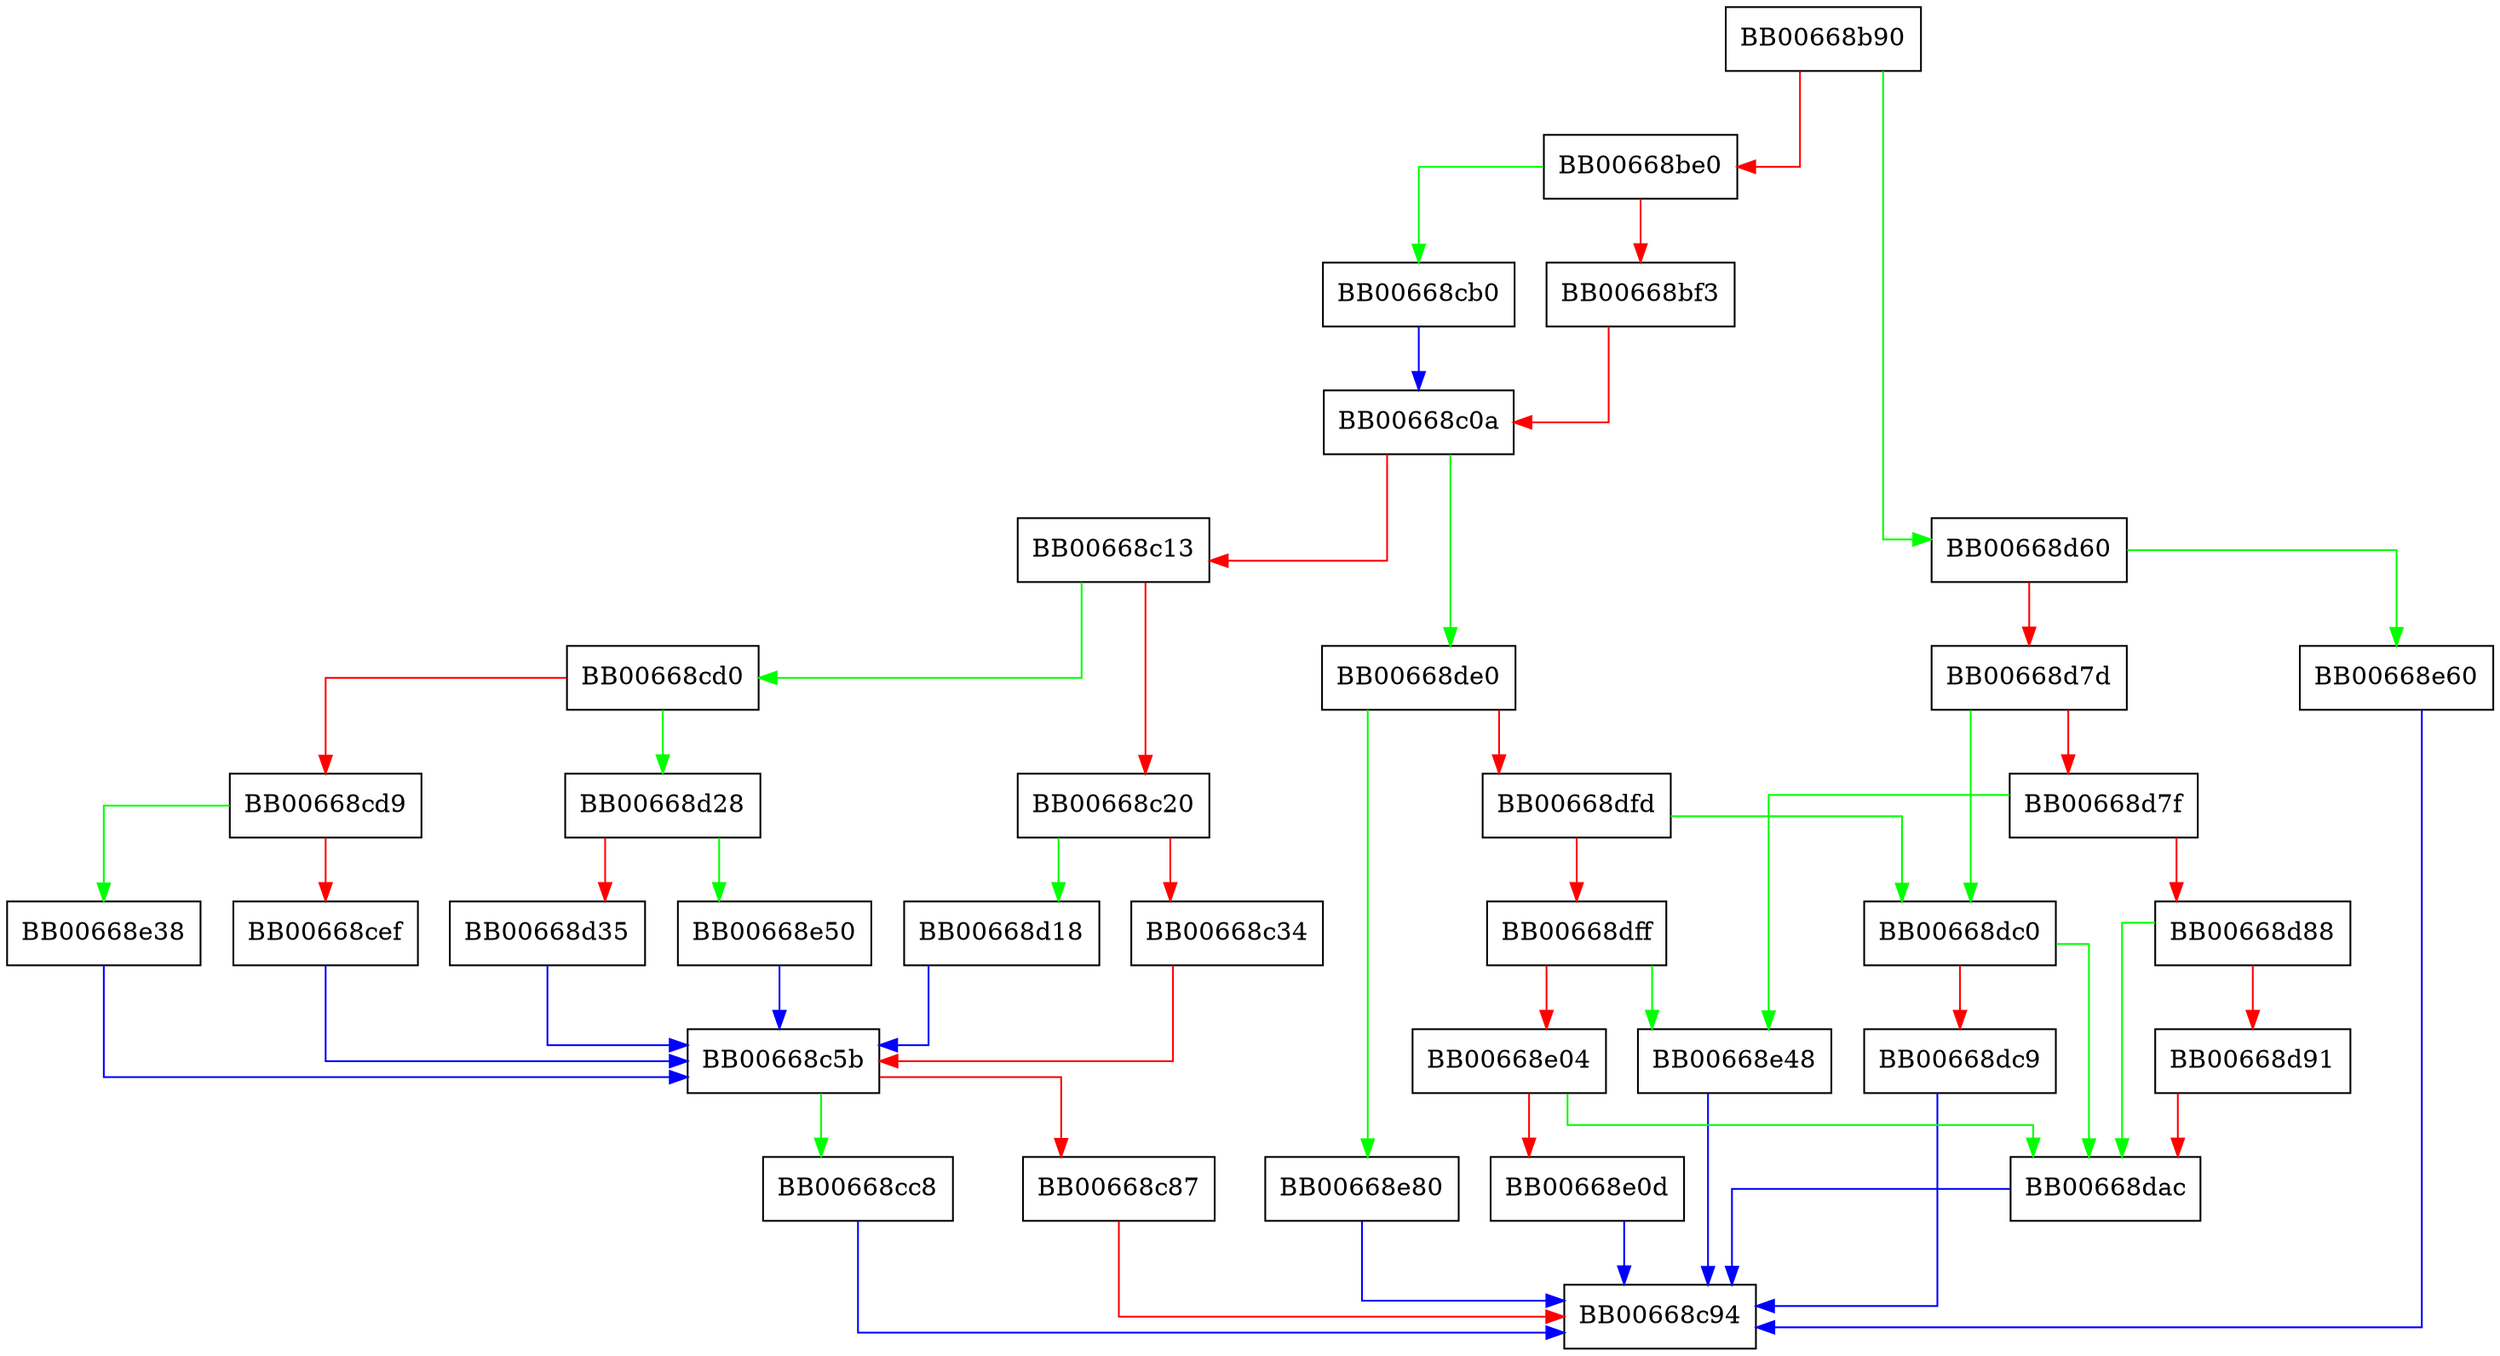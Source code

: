 digraph X509V3_EXT_print {
  node [shape="box"];
  graph [splines=ortho];
  BB00668b90 -> BB00668d60 [color="green"];
  BB00668b90 -> BB00668be0 [color="red"];
  BB00668be0 -> BB00668cb0 [color="green"];
  BB00668be0 -> BB00668bf3 [color="red"];
  BB00668bf3 -> BB00668c0a [color="red"];
  BB00668c0a -> BB00668de0 [color="green"];
  BB00668c0a -> BB00668c13 [color="red"];
  BB00668c13 -> BB00668cd0 [color="green"];
  BB00668c13 -> BB00668c20 [color="red"];
  BB00668c20 -> BB00668d18 [color="green"];
  BB00668c20 -> BB00668c34 [color="red"];
  BB00668c34 -> BB00668c5b [color="red"];
  BB00668c5b -> BB00668cc8 [color="green"];
  BB00668c5b -> BB00668c87 [color="red"];
  BB00668c87 -> BB00668c94 [color="red"];
  BB00668cb0 -> BB00668c0a [color="blue"];
  BB00668cc8 -> BB00668c94 [color="blue"];
  BB00668cd0 -> BB00668d28 [color="green"];
  BB00668cd0 -> BB00668cd9 [color="red"];
  BB00668cd9 -> BB00668e38 [color="green"];
  BB00668cd9 -> BB00668cef [color="red"];
  BB00668cef -> BB00668c5b [color="blue"];
  BB00668d18 -> BB00668c5b [color="blue"];
  BB00668d28 -> BB00668e50 [color="green"];
  BB00668d28 -> BB00668d35 [color="red"];
  BB00668d35 -> BB00668c5b [color="blue"];
  BB00668d60 -> BB00668e60 [color="green"];
  BB00668d60 -> BB00668d7d [color="red"];
  BB00668d7d -> BB00668dc0 [color="green"];
  BB00668d7d -> BB00668d7f [color="red"];
  BB00668d7f -> BB00668e48 [color="green"];
  BB00668d7f -> BB00668d88 [color="red"];
  BB00668d88 -> BB00668dac [color="green"];
  BB00668d88 -> BB00668d91 [color="red"];
  BB00668d91 -> BB00668dac [color="red"];
  BB00668dac -> BB00668c94 [color="blue"];
  BB00668dc0 -> BB00668dac [color="green"];
  BB00668dc0 -> BB00668dc9 [color="red"];
  BB00668dc9 -> BB00668c94 [color="blue"];
  BB00668de0 -> BB00668e80 [color="green"];
  BB00668de0 -> BB00668dfd [color="red"];
  BB00668dfd -> BB00668dc0 [color="green"];
  BB00668dfd -> BB00668dff [color="red"];
  BB00668dff -> BB00668e48 [color="green"];
  BB00668dff -> BB00668e04 [color="red"];
  BB00668e04 -> BB00668dac [color="green"];
  BB00668e04 -> BB00668e0d [color="red"];
  BB00668e0d -> BB00668c94 [color="blue"];
  BB00668e38 -> BB00668c5b [color="blue"];
  BB00668e48 -> BB00668c94 [color="blue"];
  BB00668e50 -> BB00668c5b [color="blue"];
  BB00668e60 -> BB00668c94 [color="blue"];
  BB00668e80 -> BB00668c94 [color="blue"];
}
